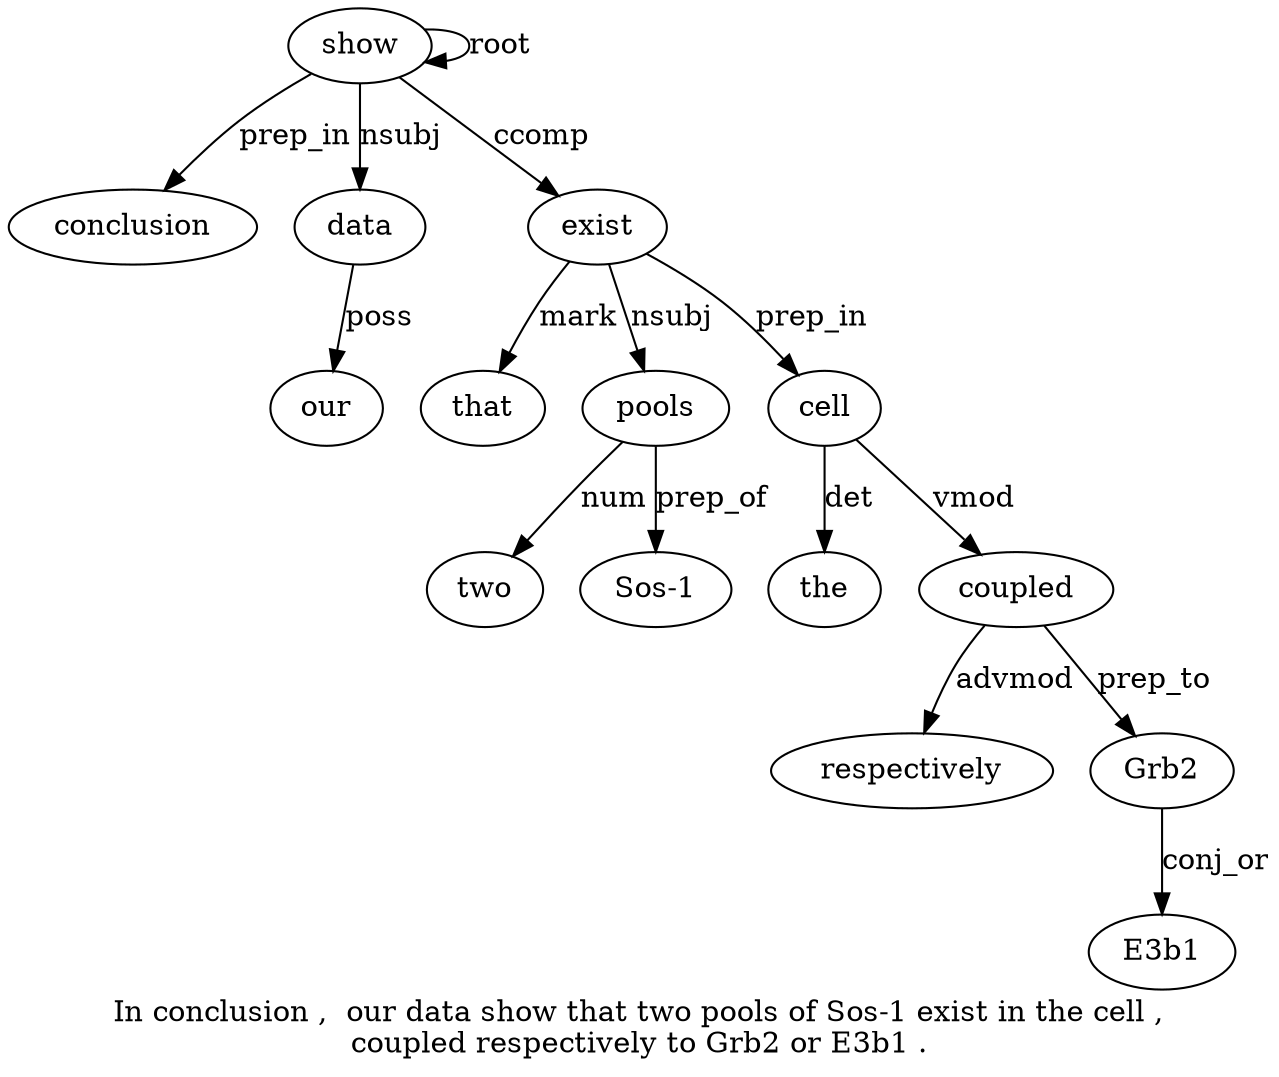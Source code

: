 digraph "In conclusion ,  our data show that two pools of Sos-1 exist in the cell ,  coupled respectively to Grb2 or E3b1 ." {
label="In conclusion ,  our data show that two pools of Sos-1 exist in the cell ,
coupled respectively to Grb2 or E3b1 .";
show6 [style=filled, fillcolor=white, label=show];
conclusion2 [style=filled, fillcolor=white, label=conclusion];
show6 -> conclusion2  [label=prep_in];
data5 [style=filled, fillcolor=white, label=data];
our4 [style=filled, fillcolor=white, label=our];
data5 -> our4  [label=poss];
show6 -> data5  [label=nsubj];
show6 -> show6  [label=root];
exist12 [style=filled, fillcolor=white, label=exist];
that7 [style=filled, fillcolor=white, label=that];
exist12 -> that7  [label=mark];
pools9 [style=filled, fillcolor=white, label=pools];
two8 [style=filled, fillcolor=white, label=two];
pools9 -> two8  [label=num];
exist12 -> pools9  [label=nsubj];
"Sos-1" [style=filled, fillcolor=white, label="Sos-1"];
pools9 -> "Sos-1"  [label=prep_of];
show6 -> exist12  [label=ccomp];
cell15 [style=filled, fillcolor=white, label=cell];
the14 [style=filled, fillcolor=white, label=the];
cell15 -> the14  [label=det];
exist12 -> cell15  [label=prep_in];
coupled17 [style=filled, fillcolor=white, label=coupled];
cell15 -> coupled17  [label=vmod];
respectively18 [style=filled, fillcolor=white, label=respectively];
coupled17 -> respectively18  [label=advmod];
Grb220 [style=filled, fillcolor=white, label=Grb2];
coupled17 -> Grb220  [label=prep_to];
E3b122 [style=filled, fillcolor=white, label=E3b1];
Grb220 -> E3b122  [label=conj_or];
}
